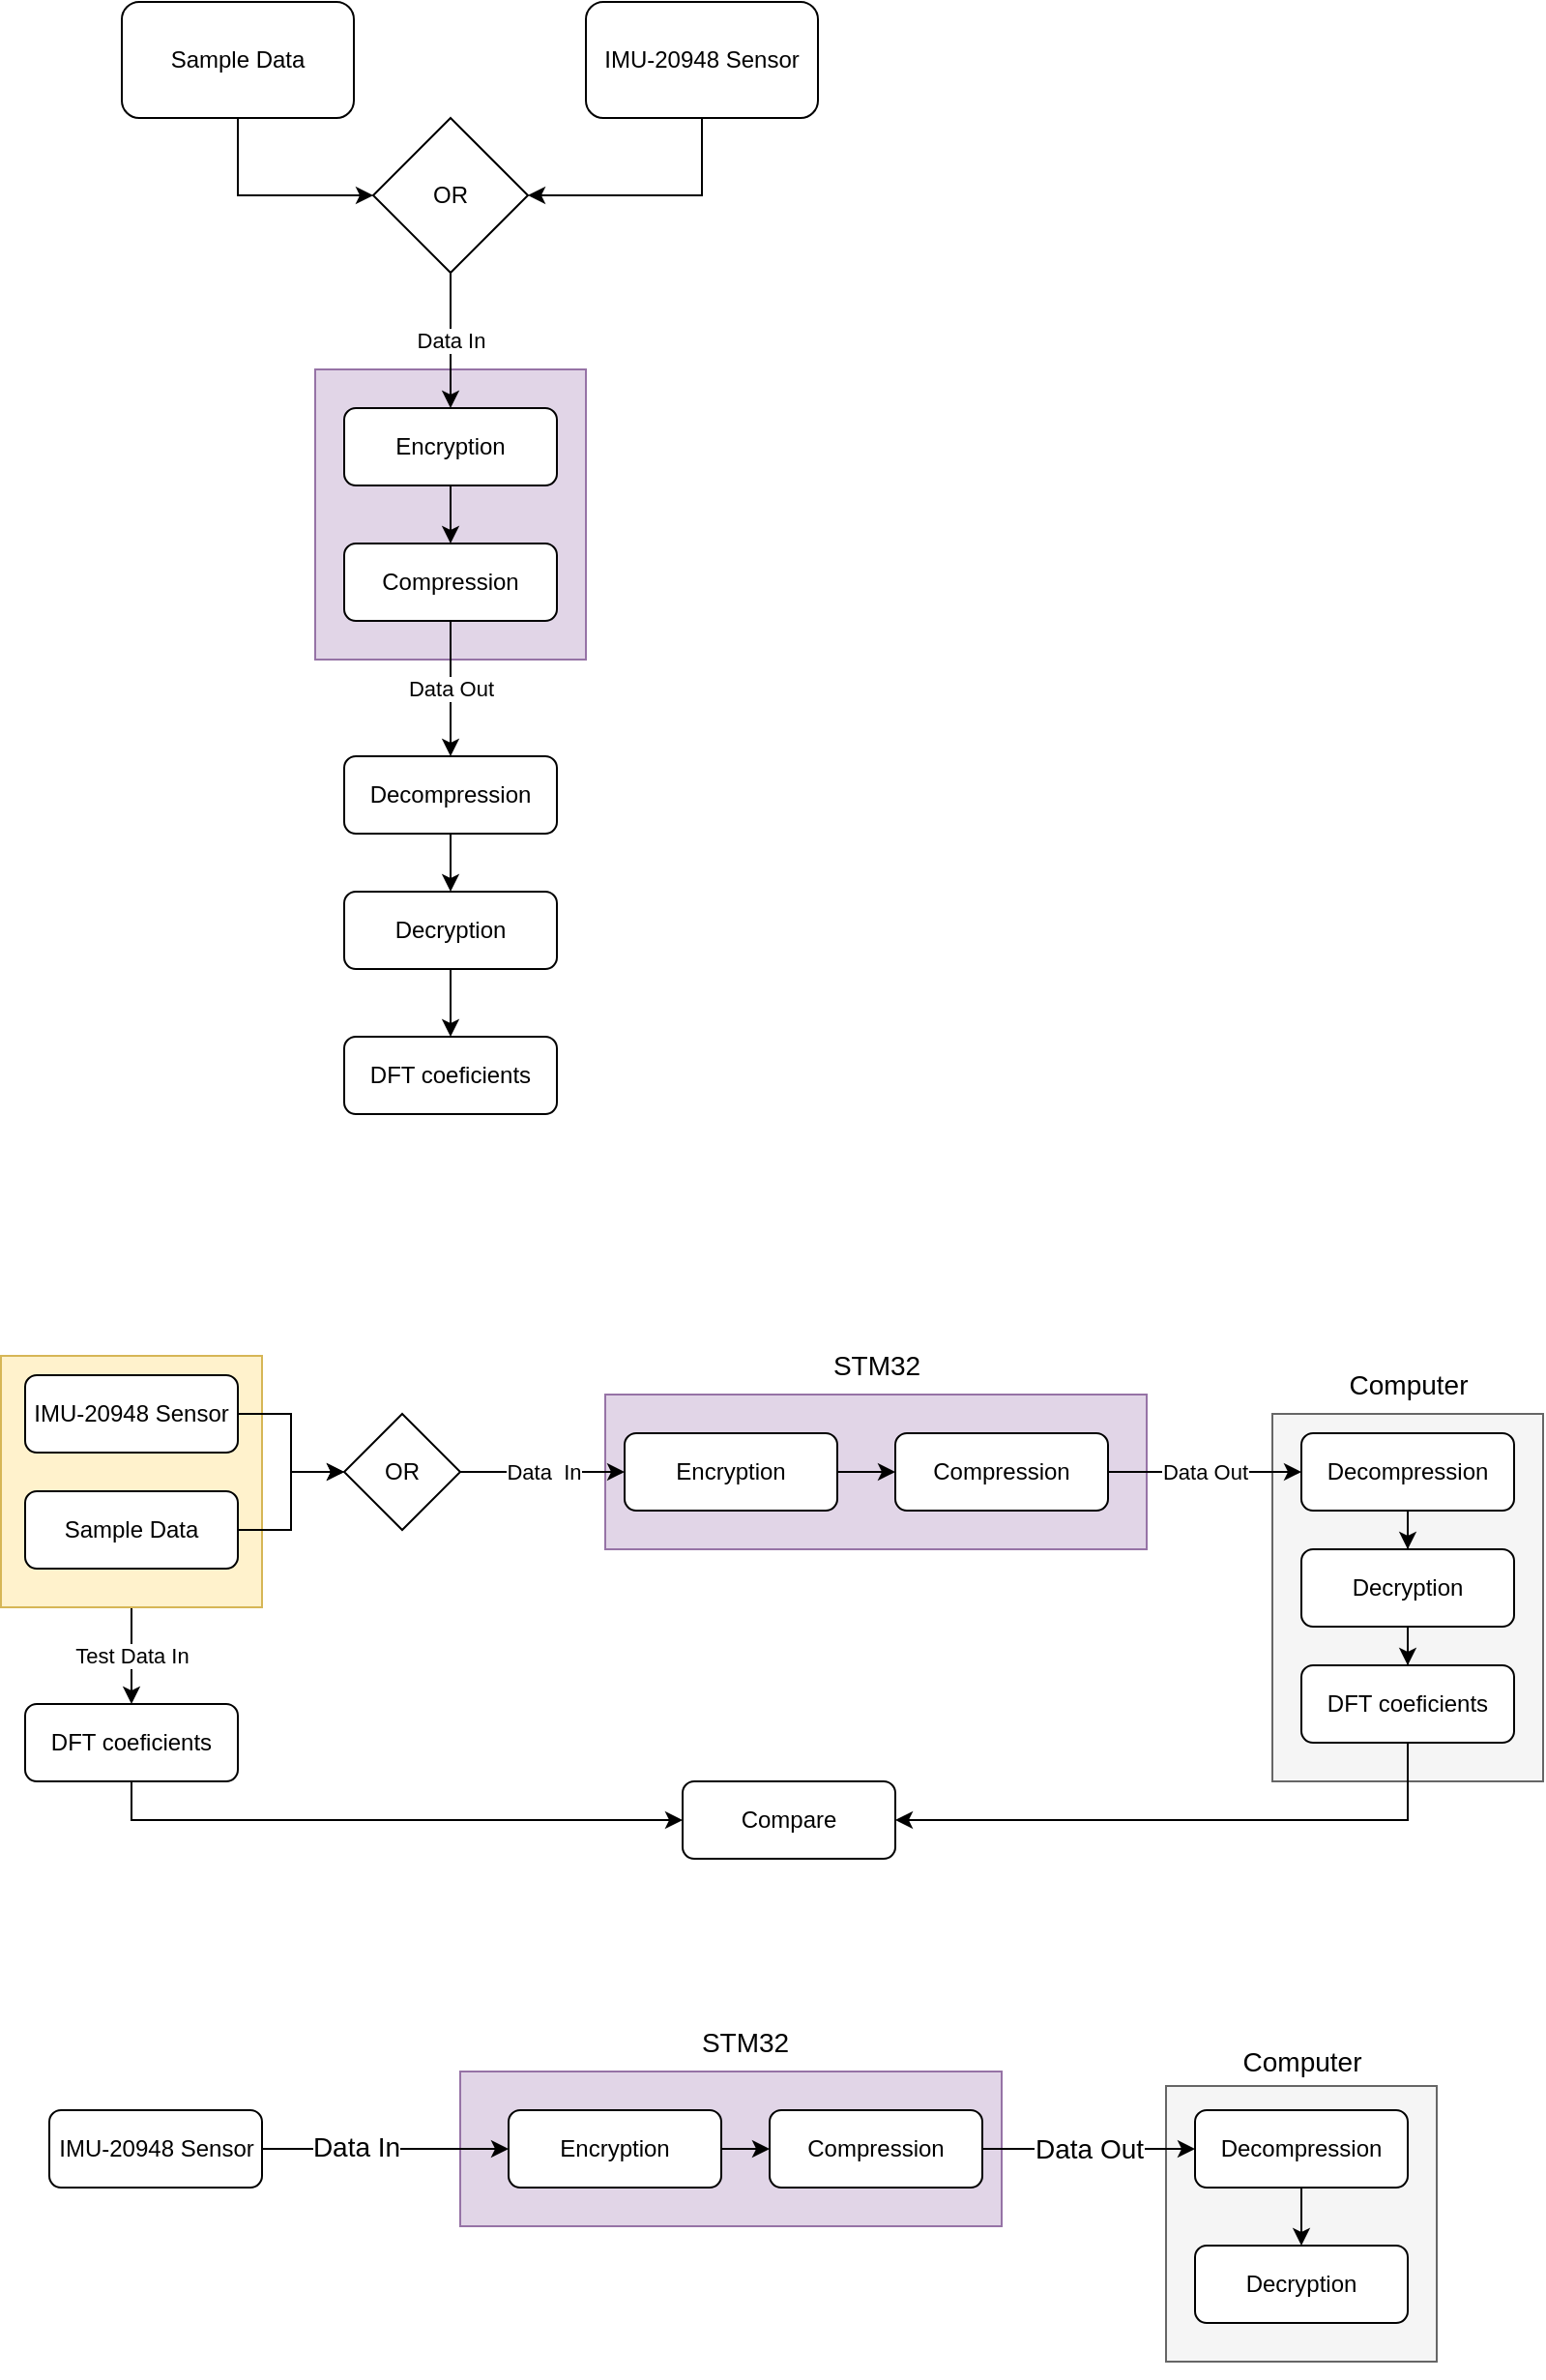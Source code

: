 <mxfile version="20.3.0" type="device"><diagram id="C5RBs43oDa-KdzZeNtuy" name="Page-1"><mxGraphModel dx="1038" dy="745" grid="1" gridSize="10" guides="1" tooltips="1" connect="1" arrows="1" fold="1" page="1" pageScale="1" pageWidth="827" pageHeight="1169" math="0" shadow="0"><root><mxCell id="WIyWlLk6GJQsqaUBKTNV-0"/><mxCell id="WIyWlLk6GJQsqaUBKTNV-1" parent="WIyWlLk6GJQsqaUBKTNV-0"/><mxCell id="NrsOA1CDiLKPng2PIToT-35" value="" style="rounded=0;whiteSpace=wrap;html=1;fillColor=#f5f5f5;strokeColor=#666666;fontColor=#333333;" parent="WIyWlLk6GJQsqaUBKTNV-1" vertex="1"><mxGeometry x="665" y="760" width="140" height="190" as="geometry"/></mxCell><mxCell id="NrsOA1CDiLKPng2PIToT-33" value="Test Data In" style="edgeStyle=orthogonalEdgeStyle;rounded=0;orthogonalLoop=1;jettySize=auto;html=1;" parent="WIyWlLk6GJQsqaUBKTNV-1" source="NrsOA1CDiLKPng2PIToT-32" target="NrsOA1CDiLKPng2PIToT-25" edge="1"><mxGeometry relative="1" as="geometry"/></mxCell><mxCell id="NrsOA1CDiLKPng2PIToT-32" value="" style="rounded=0;whiteSpace=wrap;html=1;fillColor=#fff2cc;strokeColor=#d6b656;" parent="WIyWlLk6GJQsqaUBKTNV-1" vertex="1"><mxGeometry x="7.5" y="730" width="135" height="130" as="geometry"/></mxCell><mxCell id="NrsOA1CDiLKPng2PIToT-22" value="" style="rounded=0;whiteSpace=wrap;html=1;fillColor=#e1d5e7;strokeColor=#9673a6;" parent="WIyWlLk6GJQsqaUBKTNV-1" vertex="1"><mxGeometry x="320" y="750" width="280" height="80" as="geometry"/></mxCell><mxCell id="uufWB_si7zKla6Z0AJVt-31" value="" style="rounded=0;whiteSpace=wrap;html=1;fillColor=#e1d5e7;strokeColor=#9673a6;" parent="WIyWlLk6GJQsqaUBKTNV-1" vertex="1"><mxGeometry x="170" y="220" width="140" height="150" as="geometry"/></mxCell><mxCell id="uufWB_si7zKla6Z0AJVt-25" value="" style="edgeStyle=orthogonalEdgeStyle;rounded=0;orthogonalLoop=1;jettySize=auto;html=1;" parent="WIyWlLk6GJQsqaUBKTNV-1" source="uufWB_si7zKla6Z0AJVt-0" target="uufWB_si7zKla6Z0AJVt-24" edge="1"><mxGeometry relative="1" as="geometry"/></mxCell><mxCell id="uufWB_si7zKla6Z0AJVt-0" value="Encryption" style="rounded=1;whiteSpace=wrap;html=1;" parent="WIyWlLk6GJQsqaUBKTNV-1" vertex="1"><mxGeometry x="185" y="240" width="110" height="40" as="geometry"/></mxCell><mxCell id="uufWB_si7zKla6Z0AJVt-17" style="edgeStyle=orthogonalEdgeStyle;rounded=0;orthogonalLoop=1;jettySize=auto;html=1;entryX=0;entryY=0.5;entryDx=0;entryDy=0;" parent="WIyWlLk6GJQsqaUBKTNV-1" source="uufWB_si7zKla6Z0AJVt-5" target="uufWB_si7zKla6Z0AJVt-16" edge="1"><mxGeometry relative="1" as="geometry"><Array as="points"><mxPoint x="130" y="130"/></Array></mxGeometry></mxCell><mxCell id="uufWB_si7zKla6Z0AJVt-5" value="Sample Data" style="rounded=1;whiteSpace=wrap;html=1;" parent="WIyWlLk6GJQsqaUBKTNV-1" vertex="1"><mxGeometry x="70" y="30" width="120" height="60" as="geometry"/></mxCell><mxCell id="uufWB_si7zKla6Z0AJVt-18" style="edgeStyle=orthogonalEdgeStyle;rounded=0;orthogonalLoop=1;jettySize=auto;html=1;entryX=1;entryY=0.5;entryDx=0;entryDy=0;" parent="WIyWlLk6GJQsqaUBKTNV-1" source="uufWB_si7zKla6Z0AJVt-15" target="uufWB_si7zKla6Z0AJVt-16" edge="1"><mxGeometry relative="1" as="geometry"><Array as="points"><mxPoint x="370" y="130"/></Array></mxGeometry></mxCell><mxCell id="uufWB_si7zKla6Z0AJVt-15" value="IMU-20948 Sensor" style="rounded=1;whiteSpace=wrap;html=1;" parent="WIyWlLk6GJQsqaUBKTNV-1" vertex="1"><mxGeometry x="310" y="30" width="120" height="60" as="geometry"/></mxCell><mxCell id="uufWB_si7zKla6Z0AJVt-19" value="Data In" style="edgeStyle=orthogonalEdgeStyle;rounded=0;orthogonalLoop=1;jettySize=auto;html=1;" parent="WIyWlLk6GJQsqaUBKTNV-1" source="uufWB_si7zKla6Z0AJVt-16" target="uufWB_si7zKla6Z0AJVt-0" edge="1"><mxGeometry relative="1" as="geometry"><Array as="points"><mxPoint x="240" y="180"/><mxPoint x="240" y="180"/></Array></mxGeometry></mxCell><mxCell id="uufWB_si7zKla6Z0AJVt-16" value="OR" style="rhombus;whiteSpace=wrap;html=1;fillColor=none;" parent="WIyWlLk6GJQsqaUBKTNV-1" vertex="1"><mxGeometry x="200" y="90" width="80" height="80" as="geometry"/></mxCell><mxCell id="uufWB_si7zKla6Z0AJVt-28" value="Data Out" style="edgeStyle=orthogonalEdgeStyle;rounded=0;orthogonalLoop=1;jettySize=auto;html=1;" parent="WIyWlLk6GJQsqaUBKTNV-1" source="uufWB_si7zKla6Z0AJVt-24" target="uufWB_si7zKla6Z0AJVt-27" edge="1"><mxGeometry relative="1" as="geometry"/></mxCell><mxCell id="uufWB_si7zKla6Z0AJVt-24" value="Compression" style="rounded=1;whiteSpace=wrap;html=1;" parent="WIyWlLk6GJQsqaUBKTNV-1" vertex="1"><mxGeometry x="185" y="310" width="110" height="40" as="geometry"/></mxCell><mxCell id="uufWB_si7zKla6Z0AJVt-34" value="" style="edgeStyle=orthogonalEdgeStyle;rounded=0;orthogonalLoop=1;jettySize=auto;html=1;" parent="WIyWlLk6GJQsqaUBKTNV-1" source="uufWB_si7zKla6Z0AJVt-27" target="uufWB_si7zKla6Z0AJVt-32" edge="1"><mxGeometry relative="1" as="geometry"/></mxCell><mxCell id="uufWB_si7zKla6Z0AJVt-27" value="Decompression" style="rounded=1;whiteSpace=wrap;html=1;" parent="WIyWlLk6GJQsqaUBKTNV-1" vertex="1"><mxGeometry x="185" y="420" width="110" height="40" as="geometry"/></mxCell><mxCell id="uufWB_si7zKla6Z0AJVt-36" value="" style="edgeStyle=orthogonalEdgeStyle;rounded=0;orthogonalLoop=1;jettySize=auto;html=1;" parent="WIyWlLk6GJQsqaUBKTNV-1" source="uufWB_si7zKla6Z0AJVt-32" target="uufWB_si7zKla6Z0AJVt-35" edge="1"><mxGeometry relative="1" as="geometry"/></mxCell><mxCell id="uufWB_si7zKla6Z0AJVt-32" value="Decryption" style="rounded=1;whiteSpace=wrap;html=1;" parent="WIyWlLk6GJQsqaUBKTNV-1" vertex="1"><mxGeometry x="185" y="490" width="110" height="40" as="geometry"/></mxCell><mxCell id="uufWB_si7zKla6Z0AJVt-35" value="DFT coeficients" style="rounded=1;whiteSpace=wrap;html=1;" parent="WIyWlLk6GJQsqaUBKTNV-1" vertex="1"><mxGeometry x="185" y="565" width="110" height="40" as="geometry"/></mxCell><mxCell id="NrsOA1CDiLKPng2PIToT-13" value="Data&amp;nbsp; In" style="edgeStyle=orthogonalEdgeStyle;rounded=0;orthogonalLoop=1;jettySize=auto;html=1;" parent="WIyWlLk6GJQsqaUBKTNV-1" source="NrsOA1CDiLKPng2PIToT-2" target="NrsOA1CDiLKPng2PIToT-3" edge="1"><mxGeometry relative="1" as="geometry"/></mxCell><mxCell id="NrsOA1CDiLKPng2PIToT-2" value="OR" style="rhombus;whiteSpace=wrap;html=1;fillColor=none;" parent="WIyWlLk6GJQsqaUBKTNV-1" vertex="1"><mxGeometry x="185" y="760" width="60" height="60" as="geometry"/></mxCell><mxCell id="NrsOA1CDiLKPng2PIToT-15" value="" style="edgeStyle=orthogonalEdgeStyle;rounded=0;orthogonalLoop=1;jettySize=auto;html=1;" parent="WIyWlLk6GJQsqaUBKTNV-1" source="NrsOA1CDiLKPng2PIToT-3" target="NrsOA1CDiLKPng2PIToT-9" edge="1"><mxGeometry relative="1" as="geometry"/></mxCell><mxCell id="NrsOA1CDiLKPng2PIToT-3" value="Encryption" style="rounded=1;whiteSpace=wrap;html=1;" parent="WIyWlLk6GJQsqaUBKTNV-1" vertex="1"><mxGeometry x="330" y="770" width="110" height="40" as="geometry"/></mxCell><mxCell id="NrsOA1CDiLKPng2PIToT-6" style="edgeStyle=orthogonalEdgeStyle;rounded=0;orthogonalLoop=1;jettySize=auto;html=1;entryX=0;entryY=0.5;entryDx=0;entryDy=0;" parent="WIyWlLk6GJQsqaUBKTNV-1" source="NrsOA1CDiLKPng2PIToT-4" target="NrsOA1CDiLKPng2PIToT-2" edge="1"><mxGeometry relative="1" as="geometry"/></mxCell><mxCell id="NrsOA1CDiLKPng2PIToT-4" value="Sample Data" style="rounded=1;whiteSpace=wrap;html=1;" parent="WIyWlLk6GJQsqaUBKTNV-1" vertex="1"><mxGeometry x="20" y="800" width="110" height="40" as="geometry"/></mxCell><mxCell id="NrsOA1CDiLKPng2PIToT-17" value="Data Out" style="edgeStyle=orthogonalEdgeStyle;rounded=0;orthogonalLoop=1;jettySize=auto;html=1;" parent="WIyWlLk6GJQsqaUBKTNV-1" source="NrsOA1CDiLKPng2PIToT-9" target="NrsOA1CDiLKPng2PIToT-10" edge="1"><mxGeometry relative="1" as="geometry"/></mxCell><mxCell id="NrsOA1CDiLKPng2PIToT-9" value="Compression" style="rounded=1;whiteSpace=wrap;html=1;" parent="WIyWlLk6GJQsqaUBKTNV-1" vertex="1"><mxGeometry x="470" y="770" width="110" height="40" as="geometry"/></mxCell><mxCell id="NrsOA1CDiLKPng2PIToT-20" value="" style="edgeStyle=orthogonalEdgeStyle;rounded=0;orthogonalLoop=1;jettySize=auto;html=1;" parent="WIyWlLk6GJQsqaUBKTNV-1" source="NrsOA1CDiLKPng2PIToT-10" target="NrsOA1CDiLKPng2PIToT-11" edge="1"><mxGeometry relative="1" as="geometry"/></mxCell><mxCell id="NrsOA1CDiLKPng2PIToT-10" value="Decompression" style="rounded=1;whiteSpace=wrap;html=1;" parent="WIyWlLk6GJQsqaUBKTNV-1" vertex="1"><mxGeometry x="680" y="770" width="110" height="40" as="geometry"/></mxCell><mxCell id="NrsOA1CDiLKPng2PIToT-21" value="" style="edgeStyle=orthogonalEdgeStyle;rounded=0;orthogonalLoop=1;jettySize=auto;html=1;" parent="WIyWlLk6GJQsqaUBKTNV-1" source="NrsOA1CDiLKPng2PIToT-11" target="NrsOA1CDiLKPng2PIToT-12" edge="1"><mxGeometry relative="1" as="geometry"/></mxCell><mxCell id="NrsOA1CDiLKPng2PIToT-11" value="Decryption" style="rounded=1;whiteSpace=wrap;html=1;" parent="WIyWlLk6GJQsqaUBKTNV-1" vertex="1"><mxGeometry x="680" y="830" width="110" height="40" as="geometry"/></mxCell><mxCell id="NrsOA1CDiLKPng2PIToT-31" style="edgeStyle=orthogonalEdgeStyle;rounded=0;orthogonalLoop=1;jettySize=auto;html=1;entryX=1;entryY=0.5;entryDx=0;entryDy=0;" parent="WIyWlLk6GJQsqaUBKTNV-1" source="NrsOA1CDiLKPng2PIToT-12" target="NrsOA1CDiLKPng2PIToT-28" edge="1"><mxGeometry relative="1" as="geometry"><Array as="points"><mxPoint x="735" y="970"/></Array></mxGeometry></mxCell><mxCell id="NrsOA1CDiLKPng2PIToT-12" value="DFT coeficients" style="rounded=1;whiteSpace=wrap;html=1;" parent="WIyWlLk6GJQsqaUBKTNV-1" vertex="1"><mxGeometry x="680" y="890" width="110" height="40" as="geometry"/></mxCell><mxCell id="NrsOA1CDiLKPng2PIToT-16" style="edgeStyle=orthogonalEdgeStyle;rounded=0;orthogonalLoop=1;jettySize=auto;html=1;exitX=0.5;exitY=1;exitDx=0;exitDy=0;" parent="WIyWlLk6GJQsqaUBKTNV-1" source="NrsOA1CDiLKPng2PIToT-12" target="NrsOA1CDiLKPng2PIToT-12" edge="1"><mxGeometry relative="1" as="geometry"/></mxCell><mxCell id="NrsOA1CDiLKPng2PIToT-24" style="edgeStyle=orthogonalEdgeStyle;rounded=0;orthogonalLoop=1;jettySize=auto;html=1;entryX=0;entryY=0.5;entryDx=0;entryDy=0;" parent="WIyWlLk6GJQsqaUBKTNV-1" source="NrsOA1CDiLKPng2PIToT-23" target="NrsOA1CDiLKPng2PIToT-2" edge="1"><mxGeometry relative="1" as="geometry"/></mxCell><mxCell id="NrsOA1CDiLKPng2PIToT-23" value="IMU-20948 Sensor" style="rounded=1;whiteSpace=wrap;html=1;" parent="WIyWlLk6GJQsqaUBKTNV-1" vertex="1"><mxGeometry x="20" y="740" width="110" height="40" as="geometry"/></mxCell><mxCell id="NrsOA1CDiLKPng2PIToT-30" value="" style="edgeStyle=orthogonalEdgeStyle;rounded=0;orthogonalLoop=1;jettySize=auto;html=1;entryX=0;entryY=0.5;entryDx=0;entryDy=0;" parent="WIyWlLk6GJQsqaUBKTNV-1" source="NrsOA1CDiLKPng2PIToT-25" target="NrsOA1CDiLKPng2PIToT-28" edge="1"><mxGeometry relative="1" as="geometry"><mxPoint x="75" y="1010" as="targetPoint"/><Array as="points"><mxPoint x="75" y="970"/></Array></mxGeometry></mxCell><mxCell id="NrsOA1CDiLKPng2PIToT-25" value="DFT coeficients" style="rounded=1;whiteSpace=wrap;html=1;" parent="WIyWlLk6GJQsqaUBKTNV-1" vertex="1"><mxGeometry x="20" y="910" width="110" height="40" as="geometry"/></mxCell><mxCell id="NrsOA1CDiLKPng2PIToT-28" value="Compare" style="rounded=1;whiteSpace=wrap;html=1;" parent="WIyWlLk6GJQsqaUBKTNV-1" vertex="1"><mxGeometry x="360" y="950" width="110" height="40" as="geometry"/></mxCell><mxCell id="NrsOA1CDiLKPng2PIToT-36" value="Computer" style="text;html=1;strokeColor=none;fillColor=none;align=center;verticalAlign=middle;whiteSpace=wrap;rounded=0;strokeWidth=1;fontSize=14;" parent="WIyWlLk6GJQsqaUBKTNV-1" vertex="1"><mxGeometry x="697.5" y="730" width="75" height="30" as="geometry"/></mxCell><mxCell id="NrsOA1CDiLKPng2PIToT-47" value="" style="rounded=0;whiteSpace=wrap;html=1;fillColor=#f5f5f5;strokeColor=#666666;fontColor=#333333;" parent="WIyWlLk6GJQsqaUBKTNV-1" vertex="1"><mxGeometry x="610" y="1107.5" width="140" height="142.5" as="geometry"/></mxCell><mxCell id="NrsOA1CDiLKPng2PIToT-48" value="" style="rounded=0;whiteSpace=wrap;html=1;fillColor=#e1d5e7;strokeColor=#9673a6;" parent="WIyWlLk6GJQsqaUBKTNV-1" vertex="1"><mxGeometry x="245" y="1100" width="280" height="80" as="geometry"/></mxCell><mxCell id="NrsOA1CDiLKPng2PIToT-61" value="" style="edgeStyle=orthogonalEdgeStyle;rounded=0;orthogonalLoop=1;jettySize=auto;html=1;fontSize=14;" parent="WIyWlLk6GJQsqaUBKTNV-1" source="NrsOA1CDiLKPng2PIToT-51" target="NrsOA1CDiLKPng2PIToT-52" edge="1"><mxGeometry relative="1" as="geometry"/></mxCell><mxCell id="NrsOA1CDiLKPng2PIToT-51" value="Encryption" style="rounded=1;whiteSpace=wrap;html=1;" parent="WIyWlLk6GJQsqaUBKTNV-1" vertex="1"><mxGeometry x="270" y="1120" width="110" height="40" as="geometry"/></mxCell><mxCell id="NrsOA1CDiLKPng2PIToT-65" value="Data Out" style="edgeStyle=orthogonalEdgeStyle;rounded=0;orthogonalLoop=1;jettySize=auto;html=1;fontSize=14;" parent="WIyWlLk6GJQsqaUBKTNV-1" source="NrsOA1CDiLKPng2PIToT-52" target="NrsOA1CDiLKPng2PIToT-53" edge="1"><mxGeometry relative="1" as="geometry"/></mxCell><mxCell id="NrsOA1CDiLKPng2PIToT-52" value="Compression" style="rounded=1;whiteSpace=wrap;html=1;" parent="WIyWlLk6GJQsqaUBKTNV-1" vertex="1"><mxGeometry x="405" y="1120" width="110" height="40" as="geometry"/></mxCell><mxCell id="NrsOA1CDiLKPng2PIToT-66" value="" style="edgeStyle=orthogonalEdgeStyle;rounded=0;orthogonalLoop=1;jettySize=auto;html=1;fontSize=14;" parent="WIyWlLk6GJQsqaUBKTNV-1" source="NrsOA1CDiLKPng2PIToT-53" target="NrsOA1CDiLKPng2PIToT-54" edge="1"><mxGeometry relative="1" as="geometry"/></mxCell><mxCell id="NrsOA1CDiLKPng2PIToT-53" value="Decompression" style="rounded=1;whiteSpace=wrap;html=1;" parent="WIyWlLk6GJQsqaUBKTNV-1" vertex="1"><mxGeometry x="625" y="1120" width="110" height="40" as="geometry"/></mxCell><mxCell id="NrsOA1CDiLKPng2PIToT-54" value="Decryption" style="rounded=1;whiteSpace=wrap;html=1;" parent="WIyWlLk6GJQsqaUBKTNV-1" vertex="1"><mxGeometry x="625" y="1190" width="110" height="40" as="geometry"/></mxCell><mxCell id="NrsOA1CDiLKPng2PIToT-59" value="" style="edgeStyle=orthogonalEdgeStyle;rounded=0;orthogonalLoop=1;jettySize=auto;html=1;fontSize=14;" parent="WIyWlLk6GJQsqaUBKTNV-1" source="NrsOA1CDiLKPng2PIToT-57" target="NrsOA1CDiLKPng2PIToT-51" edge="1"><mxGeometry relative="1" as="geometry"/></mxCell><mxCell id="NrsOA1CDiLKPng2PIToT-60" value="Data In" style="edgeLabel;html=1;align=center;verticalAlign=middle;resizable=0;points=[];fontSize=14;" parent="NrsOA1CDiLKPng2PIToT-59" vertex="1" connectable="0"><mxGeometry x="-0.236" y="1" relative="1" as="geometry"><mxPoint as="offset"/></mxGeometry></mxCell><mxCell id="NrsOA1CDiLKPng2PIToT-57" value="IMU-20948 Sensor" style="rounded=1;whiteSpace=wrap;html=1;" parent="WIyWlLk6GJQsqaUBKTNV-1" vertex="1"><mxGeometry x="32.5" y="1120" width="110" height="40" as="geometry"/></mxCell><mxCell id="NrsOA1CDiLKPng2PIToT-58" value="Computer" style="text;html=1;strokeColor=none;fillColor=none;align=center;verticalAlign=middle;whiteSpace=wrap;rounded=0;strokeWidth=1;fontSize=14;" parent="WIyWlLk6GJQsqaUBKTNV-1" vertex="1"><mxGeometry x="642.5" y="1080" width="75" height="30" as="geometry"/></mxCell><mxCell id="NrsOA1CDiLKPng2PIToT-68" style="edgeStyle=orthogonalEdgeStyle;rounded=0;orthogonalLoop=1;jettySize=auto;html=1;exitX=0.5;exitY=1;exitDx=0;exitDy=0;fontSize=14;" parent="WIyWlLk6GJQsqaUBKTNV-1" source="NrsOA1CDiLKPng2PIToT-47" target="NrsOA1CDiLKPng2PIToT-47" edge="1"><mxGeometry relative="1" as="geometry"/></mxCell><mxCell id="NrsOA1CDiLKPng2PIToT-70" value="STM32" style="text;html=1;strokeColor=none;fillColor=none;align=center;verticalAlign=middle;whiteSpace=wrap;rounded=0;strokeWidth=1;fontSize=14;" parent="WIyWlLk6GJQsqaUBKTNV-1" vertex="1"><mxGeometry x="422.5" y="720" width="75" height="30" as="geometry"/></mxCell><mxCell id="NrsOA1CDiLKPng2PIToT-71" value="STM32" style="text;html=1;strokeColor=none;fillColor=none;align=center;verticalAlign=middle;whiteSpace=wrap;rounded=0;strokeWidth=1;fontSize=14;" parent="WIyWlLk6GJQsqaUBKTNV-1" vertex="1"><mxGeometry x="355" y="1070" width="75" height="30" as="geometry"/></mxCell></root></mxGraphModel></diagram></mxfile>